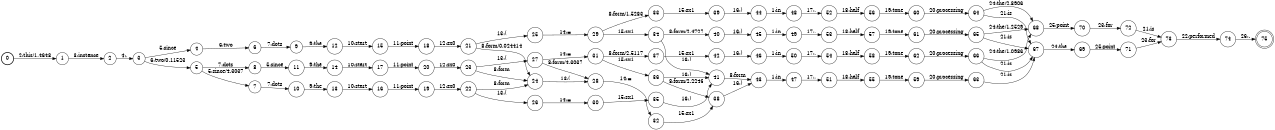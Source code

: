 digraph FST {
rankdir = LR;
size = "8.5,11";
label = "";
center = 1;
orientation = Portrait;
ranksep = "0.4";
nodesep = "0.25";
0 [label = "0", shape = circle, style = bold, fontsize = 14]
	0 -> 1 [label = "2:this/1.4648", fontsize = 14];
1 [label = "1", shape = circle, style = solid, fontsize = 14]
	1 -> 2 [label = "3:instance", fontsize = 14];
2 [label = "2", shape = circle, style = solid, fontsize = 14]
	2 -> 3 [label = "4:,", fontsize = 14];
3 [label = "3", shape = circle, style = solid, fontsize = 14]
	3 -> 4 [label = "5:since", fontsize = 14];
	3 -> 5 [label = "6:two/0.11523", fontsize = 14];
4 [label = "4", shape = circle, style = solid, fontsize = 14]
	4 -> 6 [label = "6:two", fontsize = 14];
5 [label = "5", shape = circle, style = solid, fontsize = 14]
	5 -> 7 [label = "5:since/4.3037", fontsize = 14];
	5 -> 8 [label = "7:dots", fontsize = 14];
6 [label = "6", shape = circle, style = solid, fontsize = 14]
	6 -> 9 [label = "7:dots", fontsize = 14];
7 [label = "7", shape = circle, style = solid, fontsize = 14]
	7 -> 10 [label = "7:dots", fontsize = 14];
8 [label = "8", shape = circle, style = solid, fontsize = 14]
	8 -> 11 [label = "5:since", fontsize = 14];
9 [label = "9", shape = circle, style = solid, fontsize = 14]
	9 -> 12 [label = "9:the", fontsize = 14];
10 [label = "10", shape = circle, style = solid, fontsize = 14]
	10 -> 13 [label = "9:the", fontsize = 14];
11 [label = "11", shape = circle, style = solid, fontsize = 14]
	11 -> 14 [label = "9:the", fontsize = 14];
12 [label = "12", shape = circle, style = solid, fontsize = 14]
	12 -> 15 [label = "10:start", fontsize = 14];
13 [label = "13", shape = circle, style = solid, fontsize = 14]
	13 -> 16 [label = "10:start", fontsize = 14];
14 [label = "14", shape = circle, style = solid, fontsize = 14]
	14 -> 17 [label = "10:start", fontsize = 14];
15 [label = "15", shape = circle, style = solid, fontsize = 14]
	15 -> 18 [label = "11:point", fontsize = 14];
16 [label = "16", shape = circle, style = solid, fontsize = 14]
	16 -> 19 [label = "11:point", fontsize = 14];
17 [label = "17", shape = circle, style = solid, fontsize = 14]
	17 -> 20 [label = "11:point", fontsize = 14];
18 [label = "18", shape = circle, style = solid, fontsize = 14]
	18 -> 21 [label = "12:sx0", fontsize = 14];
19 [label = "19", shape = circle, style = solid, fontsize = 14]
	19 -> 22 [label = "12:sx0", fontsize = 14];
20 [label = "20", shape = circle, style = solid, fontsize = 14]
	20 -> 23 [label = "12:sx0", fontsize = 14];
21 [label = "21", shape = circle, style = solid, fontsize = 14]
	21 -> 24 [label = "8:form/0.024414", fontsize = 14];
	21 -> 25 [label = "13:(", fontsize = 14];
22 [label = "22", shape = circle, style = solid, fontsize = 14]
	22 -> 24 [label = "8:form", fontsize = 14];
	22 -> 26 [label = "13:(", fontsize = 14];
23 [label = "23", shape = circle, style = solid, fontsize = 14]
	23 -> 24 [label = "8:form", fontsize = 14];
	23 -> 27 [label = "13:(", fontsize = 14];
24 [label = "24", shape = circle, style = solid, fontsize = 14]
	24 -> 28 [label = "13:(", fontsize = 14];
25 [label = "25", shape = circle, style = solid, fontsize = 14]
	25 -> 29 [label = "14:=", fontsize = 14];
26 [label = "26", shape = circle, style = solid, fontsize = 14]
	26 -> 30 [label = "14:=", fontsize = 14];
27 [label = "27", shape = circle, style = solid, fontsize = 14]
	27 -> 28 [label = "8:form/4.3037", fontsize = 14];
	27 -> 31 [label = "14:=", fontsize = 14];
28 [label = "28", shape = circle, style = solid, fontsize = 14]
	28 -> 32 [label = "14:=", fontsize = 14];
29 [label = "29", shape = circle, style = solid, fontsize = 14]
	29 -> 33 [label = "8:form/1.5283", fontsize = 14];
	29 -> 34 [label = "15:sx1", fontsize = 14];
30 [label = "30", shape = circle, style = solid, fontsize = 14]
	30 -> 35 [label = "15:sx1", fontsize = 14];
31 [label = "31", shape = circle, style = solid, fontsize = 14]
	31 -> 37 [label = "8:form/2.5117", fontsize = 14];
	31 -> 36 [label = "15:sx1", fontsize = 14];
32 [label = "32", shape = circle, style = solid, fontsize = 14]
	32 -> 38 [label = "15:sx1", fontsize = 14];
33 [label = "33", shape = circle, style = solid, fontsize = 14]
	33 -> 39 [label = "15:sx1", fontsize = 14];
34 [label = "34", shape = circle, style = solid, fontsize = 14]
	34 -> 40 [label = "8:form/2.4727", fontsize = 14];
	34 -> 41 [label = "16:)", fontsize = 14];
35 [label = "35", shape = circle, style = solid, fontsize = 14]
	35 -> 41 [label = "16:)", fontsize = 14];
36 [label = "36", shape = circle, style = solid, fontsize = 14]
	36 -> 38 [label = "8:form/2.2246", fontsize = 14];
	36 -> 41 [label = "16:)", fontsize = 14];
37 [label = "37", shape = circle, style = solid, fontsize = 14]
	37 -> 42 [label = "15:sx1", fontsize = 14];
38 [label = "38", shape = circle, style = solid, fontsize = 14]
	38 -> 43 [label = "16:)", fontsize = 14];
39 [label = "39", shape = circle, style = solid, fontsize = 14]
	39 -> 44 [label = "16:)", fontsize = 14];
40 [label = "40", shape = circle, style = solid, fontsize = 14]
	40 -> 45 [label = "16:)", fontsize = 14];
41 [label = "41", shape = circle, style = solid, fontsize = 14]
	41 -> 43 [label = "8:form", fontsize = 14];
42 [label = "42", shape = circle, style = solid, fontsize = 14]
	42 -> 46 [label = "16:)", fontsize = 14];
43 [label = "43", shape = circle, style = solid, fontsize = 14]
	43 -> 47 [label = "1:in", fontsize = 14];
44 [label = "44", shape = circle, style = solid, fontsize = 14]
	44 -> 48 [label = "1:in", fontsize = 14];
45 [label = "45", shape = circle, style = solid, fontsize = 14]
	45 -> 49 [label = "1:in", fontsize = 14];
46 [label = "46", shape = circle, style = solid, fontsize = 14]
	46 -> 50 [label = "1:in", fontsize = 14];
47 [label = "47", shape = circle, style = solid, fontsize = 14]
	47 -> 51 [label = "17:,", fontsize = 14];
48 [label = "48", shape = circle, style = solid, fontsize = 14]
	48 -> 52 [label = "17:,", fontsize = 14];
49 [label = "49", shape = circle, style = solid, fontsize = 14]
	49 -> 53 [label = "17:,", fontsize = 14];
50 [label = "50", shape = circle, style = solid, fontsize = 14]
	50 -> 54 [label = "17:,", fontsize = 14];
51 [label = "51", shape = circle, style = solid, fontsize = 14]
	51 -> 55 [label = "18:half", fontsize = 14];
52 [label = "52", shape = circle, style = solid, fontsize = 14]
	52 -> 56 [label = "18:half", fontsize = 14];
53 [label = "53", shape = circle, style = solid, fontsize = 14]
	53 -> 57 [label = "18:half", fontsize = 14];
54 [label = "54", shape = circle, style = solid, fontsize = 14]
	54 -> 58 [label = "18:half", fontsize = 14];
55 [label = "55", shape = circle, style = solid, fontsize = 14]
	55 -> 59 [label = "19:tone", fontsize = 14];
56 [label = "56", shape = circle, style = solid, fontsize = 14]
	56 -> 60 [label = "19:tone", fontsize = 14];
57 [label = "57", shape = circle, style = solid, fontsize = 14]
	57 -> 61 [label = "19:tone", fontsize = 14];
58 [label = "58", shape = circle, style = solid, fontsize = 14]
	58 -> 62 [label = "19:tone", fontsize = 14];
59 [label = "59", shape = circle, style = solid, fontsize = 14]
	59 -> 63 [label = "20:processing", fontsize = 14];
60 [label = "60", shape = circle, style = solid, fontsize = 14]
	60 -> 64 [label = "20:processing", fontsize = 14];
61 [label = "61", shape = circle, style = solid, fontsize = 14]
	61 -> 65 [label = "20:processing", fontsize = 14];
62 [label = "62", shape = circle, style = solid, fontsize = 14]
	62 -> 66 [label = "20:processing", fontsize = 14];
63 [label = "63", shape = circle, style = solid, fontsize = 14]
	63 -> 67 [label = "21:is", fontsize = 14];
64 [label = "64", shape = circle, style = solid, fontsize = 14]
	64 -> 68 [label = "24:the/2.8906", fontsize = 14];
	64 -> 67 [label = "21:is", fontsize = 14];
65 [label = "65", shape = circle, style = solid, fontsize = 14]
	65 -> 68 [label = "24:the/1.2529", fontsize = 14];
	65 -> 67 [label = "21:is", fontsize = 14];
66 [label = "66", shape = circle, style = solid, fontsize = 14]
	66 -> 68 [label = "24:the/1.0986", fontsize = 14];
	66 -> 67 [label = "21:is", fontsize = 14];
67 [label = "67", shape = circle, style = solid, fontsize = 14]
	67 -> 69 [label = "24:the", fontsize = 14];
68 [label = "68", shape = circle, style = solid, fontsize = 14]
	68 -> 70 [label = "25:point", fontsize = 14];
69 [label = "69", shape = circle, style = solid, fontsize = 14]
	69 -> 71 [label = "25:point", fontsize = 14];
70 [label = "70", shape = circle, style = solid, fontsize = 14]
	70 -> 72 [label = "23:for", fontsize = 14];
71 [label = "71", shape = circle, style = solid, fontsize = 14]
	71 -> 73 [label = "23:for", fontsize = 14];
72 [label = "72", shape = circle, style = solid, fontsize = 14]
	72 -> 73 [label = "21:is", fontsize = 14];
73 [label = "73", shape = circle, style = solid, fontsize = 14]
	73 -> 74 [label = "22:performed", fontsize = 14];
74 [label = "74", shape = circle, style = solid, fontsize = 14]
	74 -> 75 [label = "26:.", fontsize = 14];
75 [label = "75", shape = doublecircle, style = solid, fontsize = 14]
}
